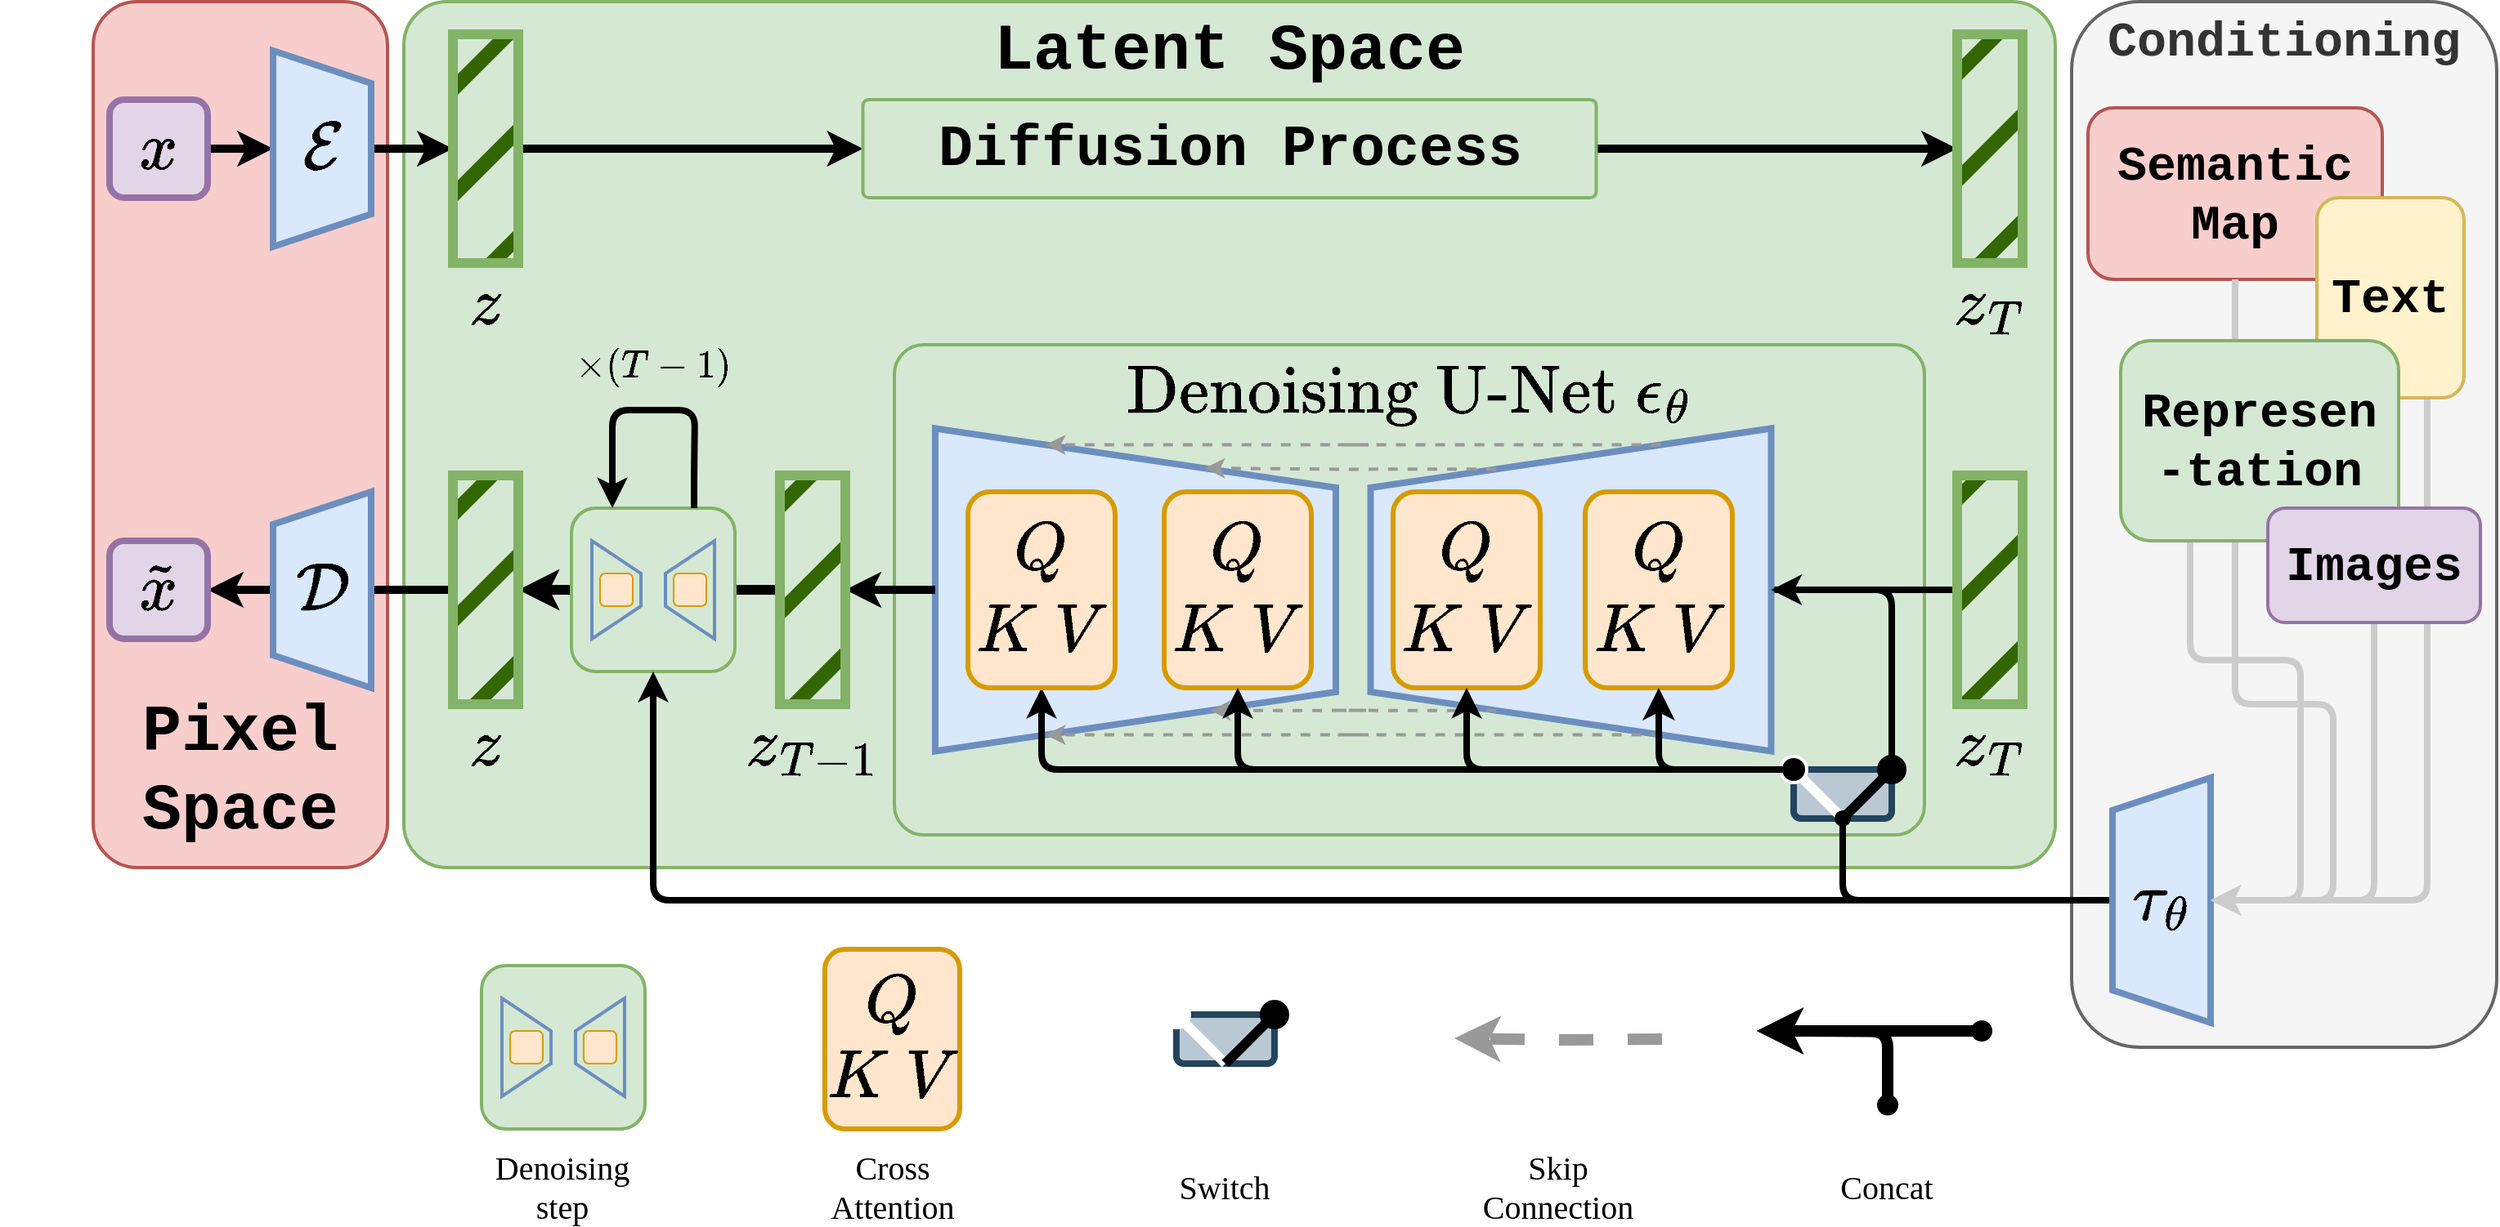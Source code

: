 <mxfile version="21.3.7" type="google">
  <diagram name="ページ1" id="K4i0E4qGwlh5DRwh-DZN">
    <mxGraphModel grid="1" page="1" gridSize="10" guides="1" tooltips="1" connect="1" arrows="1" fold="1" pageScale="1" pageWidth="827" pageHeight="1169" math="1" shadow="0">
      <root>
        <mxCell id="0" />
        <mxCell id="1" parent="0" />
        <mxCell id="9LbJAiKAtxKWOXU1tS_B-127" value="&lt;font face=&quot;Courier New&quot; style=&quot;font-size: 30px;&quot;&gt;&lt;b&gt;Conditioning&lt;/b&gt;&lt;/font&gt;" style="rounded=1;whiteSpace=wrap;html=1;fillColor=#f5f5f5;strokeColor=#666666;strokeWidth=2;arcSize=16;verticalAlign=top;fontColor=#333333;" vertex="1" parent="1">
          <mxGeometry x="1460" y="-80" width="260" height="640" as="geometry" />
        </mxCell>
        <mxCell id="9LbJAiKAtxKWOXU1tS_B-125" value="&lt;font size=&quot;1&quot; face=&quot;Courier New&quot; style=&quot;&quot;&gt;&lt;b style=&quot;font-size: 40px;&quot;&gt;Pixel Space&lt;/b&gt;&lt;/font&gt;" style="rounded=1;whiteSpace=wrap;html=1;fillColor=#f8cecc;strokeColor=#b85450;strokeWidth=2;arcSize=15;verticalAlign=bottom;fontSize=18;spacingTop=0;spacingBottom=8;" vertex="1" parent="1">
          <mxGeometry x="250" y="-80" width="180" height="530" as="geometry" />
        </mxCell>
        <mxCell id="9LbJAiKAtxKWOXU1tS_B-108" value="&lt;font size=&quot;1&quot; face=&quot;Courier New&quot; style=&quot;&quot;&gt;&lt;b style=&quot;font-size: 40px;&quot;&gt;Latent Space&lt;/b&gt;&lt;/font&gt;" style="rounded=1;whiteSpace=wrap;html=1;fillColor=#d5e8d4;strokeColor=#82b366;strokeWidth=2;arcSize=5;verticalAlign=top;" vertex="1" parent="1">
          <mxGeometry x="440" y="-80" width="1010" height="530" as="geometry" />
        </mxCell>
        <mxCell id="9LbJAiKAtxKWOXU1tS_B-61" value="&lt;font size=&quot;1&quot; face=&quot;Courier New&quot;&gt;&lt;b style=&quot;font-size: 35px;&quot;&gt;$$\text{Denoising U-Net}~\epsilon_\theta$$&lt;/b&gt;&lt;/font&gt;" style="rounded=1;whiteSpace=wrap;html=1;fillColor=#d5e8d4;strokeColor=#82b366;strokeWidth=2;arcSize=6;align=center;verticalAlign=top;horizontal=1;spacingTop=-30;" vertex="1" parent="1">
          <mxGeometry x="740" y="130" width="630" height="300" as="geometry" />
        </mxCell>
        <mxCell id="9LbJAiKAtxKWOXU1tS_B-68" value="" style="shape=trapezoid;perimeter=trapezoidPerimeter;whiteSpace=wrap;html=1;fixedSize=1;fillColor=#dae8fc;strokeColor=#6c8ebf;rotation=90;strokeWidth=4;size=36.25;" vertex="1" parent="1">
          <mxGeometry x="788.75" y="157.5" width="197.5" height="245" as="geometry" />
        </mxCell>
        <mxCell id="9LbJAiKAtxKWOXU1tS_B-112" style="edgeStyle=orthogonalEdgeStyle;rounded=1;orthogonalLoop=1;jettySize=auto;html=1;exitX=0.5;exitY=1;exitDx=0;exitDy=0;entryX=1;entryY=0;entryDx=0;entryDy=0;endArrow=none;endFill=0;strokeWidth=4;" edge="1" parent="1" source="9LbJAiKAtxKWOXU1tS_B-69" target="9LbJAiKAtxKWOXU1tS_B-82">
          <mxGeometry relative="1" as="geometry" />
        </mxCell>
        <mxCell id="9LbJAiKAtxKWOXU1tS_B-69" value="" style="shape=trapezoid;perimeter=trapezoidPerimeter;whiteSpace=wrap;html=1;fixedSize=1;fillColor=#dae8fc;strokeColor=#6c8ebf;rotation=-90;strokeWidth=4;size=36.25;" vertex="1" parent="1">
          <mxGeometry x="1055" y="157.5" width="197.5" height="245" as="geometry" />
        </mxCell>
        <mxCell id="9LbJAiKAtxKWOXU1tS_B-51" style="edgeStyle=orthogonalEdgeStyle;rounded=0;orthogonalLoop=1;jettySize=auto;html=1;exitX=1;exitY=0.5;exitDx=0;exitDy=0;strokeWidth=5;" edge="1" parent="1" source="9LbJAiKAtxKWOXU1tS_B-52" target="9LbJAiKAtxKWOXU1tS_B-54">
          <mxGeometry relative="1" as="geometry" />
        </mxCell>
        <mxCell id="9LbJAiKAtxKWOXU1tS_B-52" value="&lt;font style=&quot;font-size: 35px;&quot;&gt;$$x$$&lt;/font&gt;" style="rounded=1;whiteSpace=wrap;html=1;fillColor=#e1d5e7;strokeColor=#9673a6;strokeWidth=4;" vertex="1" parent="1">
          <mxGeometry x="260" y="-20" width="60" height="60" as="geometry" />
        </mxCell>
        <mxCell id="9LbJAiKAtxKWOXU1tS_B-53" style="edgeStyle=orthogonalEdgeStyle;rounded=0;orthogonalLoop=1;jettySize=auto;html=1;exitX=0.5;exitY=0;exitDx=0;exitDy=0;entryX=0;entryY=0.5;entryDx=0;entryDy=0;strokeWidth=5;" edge="1" parent="1" source="9LbJAiKAtxKWOXU1tS_B-54" target="9LbJAiKAtxKWOXU1tS_B-57">
          <mxGeometry relative="1" as="geometry" />
        </mxCell>
        <mxCell id="9LbJAiKAtxKWOXU1tS_B-54" value="" style="shape=trapezoid;perimeter=trapezoidPerimeter;whiteSpace=wrap;html=1;fixedSize=1;fillColor=#dae8fc;strokeColor=#6c8ebf;rotation=90;strokeWidth=4;" vertex="1" parent="1">
          <mxGeometry x="330" y="-20" width="120" height="60" as="geometry" />
        </mxCell>
        <mxCell id="9LbJAiKAtxKWOXU1tS_B-55" value="&lt;font style=&quot;font-size: 35px;&quot;&gt;$$\mathcal{E}$$&lt;/font&gt;" style="text;html=1;strokeColor=none;fillColor=none;align=center;verticalAlign=middle;whiteSpace=wrap;rounded=0;" vertex="1" parent="1">
          <mxGeometry x="360" y="-5" width="60" height="30" as="geometry" />
        </mxCell>
        <mxCell id="9LbJAiKAtxKWOXU1tS_B-56" style="edgeStyle=orthogonalEdgeStyle;rounded=0;orthogonalLoop=1;jettySize=auto;html=1;exitX=1;exitY=0.5;exitDx=0;exitDy=0;strokeWidth=5;" edge="1" parent="1" source="9LbJAiKAtxKWOXU1tS_B-81" target="9LbJAiKAtxKWOXU1tS_B-59">
          <mxGeometry relative="1" as="geometry" />
        </mxCell>
        <mxCell id="9LbJAiKAtxKWOXU1tS_B-58" value="&lt;font style=&quot;font-size: 35px;&quot;&gt;$$z$$&lt;/font&gt;" style="text;html=1;strokeColor=none;fillColor=none;align=center;verticalAlign=middle;whiteSpace=wrap;rounded=0;" vertex="1" parent="1">
          <mxGeometry x="460" y="90" width="60" height="30" as="geometry" />
        </mxCell>
        <mxCell id="9LbJAiKAtxKWOXU1tS_B-59" value="" style="rounded=0;whiteSpace=wrap;html=1;fillColor=#336600;strokeColor=#82b366;strokeWidth=6;fillStyle=hatch;" vertex="1" parent="1">
          <mxGeometry x="1390" y="-60" width="40" height="140" as="geometry" />
        </mxCell>
        <mxCell id="9LbJAiKAtxKWOXU1tS_B-60" style="edgeStyle=orthogonalEdgeStyle;rounded=0;orthogonalLoop=1;jettySize=auto;html=1;exitX=0;exitY=0.5;exitDx=0;exitDy=0;entryX=1;entryY=0.5;entryDx=0;entryDy=0;strokeWidth=6;" edge="1" parent="1" source="9LbJAiKAtxKWOXU1tS_B-76" target="9LbJAiKAtxKWOXU1tS_B-63">
          <mxGeometry relative="1" as="geometry" />
        </mxCell>
        <mxCell id="9LbJAiKAtxKWOXU1tS_B-62" style="edgeStyle=orthogonalEdgeStyle;rounded=0;orthogonalLoop=1;jettySize=auto;html=1;exitX=0;exitY=0.5;exitDx=0;exitDy=0;entryX=1;entryY=0.5;entryDx=0;entryDy=0;strokeWidth=5;" edge="1" parent="1" source="9LbJAiKAtxKWOXU1tS_B-63" target="9LbJAiKAtxKWOXU1tS_B-66">
          <mxGeometry relative="1" as="geometry" />
        </mxCell>
        <mxCell id="9LbJAiKAtxKWOXU1tS_B-63" value="" style="rounded=0;whiteSpace=wrap;html=1;fillColor=#336600;strokeColor=#82b366;strokeWidth=6;fillStyle=hatch;" vertex="1" parent="1">
          <mxGeometry x="470" y="210" width="40" height="140" as="geometry" />
        </mxCell>
        <mxCell id="9LbJAiKAtxKWOXU1tS_B-64" value="" style="shape=trapezoid;perimeter=trapezoidPerimeter;whiteSpace=wrap;html=1;fixedSize=1;fillColor=#dae8fc;strokeColor=#6c8ebf;rotation=-90;strokeWidth=4;" vertex="1" parent="1">
          <mxGeometry x="330" y="250" width="120" height="60" as="geometry" />
        </mxCell>
        <mxCell id="9LbJAiKAtxKWOXU1tS_B-65" value="&lt;font style=&quot;font-size: 35px;&quot;&gt;$$\mathcal{D}$$&lt;/font&gt;" style="text;html=1;strokeColor=none;fillColor=none;align=center;verticalAlign=middle;whiteSpace=wrap;rounded=0;" vertex="1" parent="1">
          <mxGeometry x="360" y="265" width="60" height="30" as="geometry" />
        </mxCell>
        <mxCell id="9LbJAiKAtxKWOXU1tS_B-66" value="&lt;font style=&quot;font-size: 35px;&quot;&gt;$$\tilde{x}$$&lt;/font&gt;" style="rounded=1;whiteSpace=wrap;html=1;fillColor=#e1d5e7;strokeColor=#9673a6;strokeWidth=4;" vertex="1" parent="1">
          <mxGeometry x="260" y="250" width="60" height="60" as="geometry" />
        </mxCell>
        <mxCell id="9LbJAiKAtxKWOXU1tS_B-67" style="edgeStyle=orthogonalEdgeStyle;rounded=0;orthogonalLoop=1;jettySize=auto;html=1;exitX=0.5;exitY=1;exitDx=0;exitDy=0;entryX=1;entryY=0.5;entryDx=0;entryDy=0;strokeWidth=5;" edge="1" parent="1" source="9LbJAiKAtxKWOXU1tS_B-68" target="9LbJAiKAtxKWOXU1tS_B-76">
          <mxGeometry relative="1" as="geometry" />
        </mxCell>
        <mxCell id="9LbJAiKAtxKWOXU1tS_B-101" style="edgeStyle=orthogonalEdgeStyle;rounded=0;orthogonalLoop=1;jettySize=auto;html=1;exitX=1;exitY=0.25;exitDx=0;exitDy=0;entryX=0.123;entryY=0.327;entryDx=0;entryDy=0;entryPerimeter=0;strokeWidth=2;dashed=1;strokeColor=#999999;" edge="1" parent="1" source="9LbJAiKAtxKWOXU1tS_B-69" target="9LbJAiKAtxKWOXU1tS_B-68">
          <mxGeometry relative="1" as="geometry" />
        </mxCell>
        <mxCell id="9LbJAiKAtxKWOXU1tS_B-70" value="" style="rounded=1;whiteSpace=wrap;html=1;fillColor=#d5e8d4;strokeColor=#82b366;strokeWidth=2;" vertex="1" parent="1">
          <mxGeometry x="542.5" y="230" width="100" height="100" as="geometry" />
        </mxCell>
        <mxCell id="9LbJAiKAtxKWOXU1tS_B-71" value="" style="group" connectable="0" vertex="1" parent="1">
          <mxGeometry x="555" y="250" width="75" height="60" as="geometry" />
        </mxCell>
        <mxCell id="9LbJAiKAtxKWOXU1tS_B-72" value="" style="shape=trapezoid;perimeter=trapezoidPerimeter;whiteSpace=wrap;html=1;fixedSize=1;fillColor=none;strokeColor=#6c8ebf;rotation=-90;strokeWidth=2;" vertex="1" parent="9LbJAiKAtxKWOXU1tS_B-71">
          <mxGeometry x="30" y="15" width="60" height="30" as="geometry" />
        </mxCell>
        <mxCell id="9LbJAiKAtxKWOXU1tS_B-73" value="" style="shape=trapezoid;perimeter=trapezoidPerimeter;whiteSpace=wrap;html=1;fixedSize=1;fillColor=none;strokeColor=#6c8ebf;rotation=90;strokeWidth=2;" vertex="1" parent="9LbJAiKAtxKWOXU1tS_B-71">
          <mxGeometry x="-15" y="15" width="60" height="30" as="geometry" />
        </mxCell>
        <mxCell id="9LbJAiKAtxKWOXU1tS_B-74" value="" style="rounded=1;whiteSpace=wrap;html=1;fillColor=#ffe6cc;strokeColor=#d79b00;" vertex="1" parent="9LbJAiKAtxKWOXU1tS_B-71">
          <mxGeometry x="5" y="20" width="20" height="20" as="geometry" />
        </mxCell>
        <mxCell id="9LbJAiKAtxKWOXU1tS_B-75" value="" style="rounded=1;whiteSpace=wrap;html=1;fillColor=#ffe6cc;strokeColor=#d79b00;" vertex="1" parent="9LbJAiKAtxKWOXU1tS_B-71">
          <mxGeometry x="50" y="20" width="20" height="20" as="geometry" />
        </mxCell>
        <mxCell id="9LbJAiKAtxKWOXU1tS_B-76" value="" style="rounded=0;whiteSpace=wrap;html=1;fillColor=#336600;strokeColor=#82b366;strokeWidth=6;fillStyle=hatch;" vertex="1" parent="1">
          <mxGeometry x="670" y="210" width="40" height="140" as="geometry" />
        </mxCell>
        <mxCell id="9LbJAiKAtxKWOXU1tS_B-111" style="edgeStyle=orthogonalEdgeStyle;rounded=0;orthogonalLoop=1;jettySize=auto;html=1;strokeWidth=4;" edge="1" parent="1" source="9LbJAiKAtxKWOXU1tS_B-77" target="9LbJAiKAtxKWOXU1tS_B-69">
          <mxGeometry relative="1" as="geometry" />
        </mxCell>
        <mxCell id="9LbJAiKAtxKWOXU1tS_B-77" value="" style="rounded=0;whiteSpace=wrap;html=1;fillColor=#336600;strokeColor=#82b366;strokeWidth=6;fillStyle=hatch;" vertex="1" parent="1">
          <mxGeometry x="1390" y="210" width="40" height="140" as="geometry" />
        </mxCell>
        <mxCell id="9LbJAiKAtxKWOXU1tS_B-78" style="edgeStyle=orthogonalEdgeStyle;rounded=1;orthogonalLoop=1;jettySize=auto;html=1;exitX=0.75;exitY=0;exitDx=0;exitDy=0;entryX=0.25;entryY=0;entryDx=0;entryDy=0;strokeWidth=4;" edge="1" parent="1" source="9LbJAiKAtxKWOXU1tS_B-70" target="9LbJAiKAtxKWOXU1tS_B-70">
          <mxGeometry relative="1" as="geometry">
            <Array as="points">
              <mxPoint x="618" y="210" />
              <mxPoint x="618" y="210" />
              <mxPoint x="618" y="170" />
              <mxPoint x="568" y="170" />
            </Array>
          </mxGeometry>
        </mxCell>
        <mxCell id="9LbJAiKAtxKWOXU1tS_B-79" value="&lt;font style=&quot;font-size: 35px;&quot;&gt;$$z_T$$&lt;/font&gt;" style="text;html=1;strokeColor=none;fillColor=none;align=center;verticalAlign=middle;whiteSpace=wrap;rounded=0;" vertex="1" parent="1">
          <mxGeometry x="1380" y="90" width="60" height="30" as="geometry" />
        </mxCell>
        <mxCell id="9LbJAiKAtxKWOXU1tS_B-80" value="" style="edgeStyle=orthogonalEdgeStyle;rounded=0;orthogonalLoop=1;jettySize=auto;html=1;exitX=1;exitY=0.5;exitDx=0;exitDy=0;strokeWidth=5;" edge="1" parent="1" source="9LbJAiKAtxKWOXU1tS_B-57" target="9LbJAiKAtxKWOXU1tS_B-81">
          <mxGeometry relative="1" as="geometry">
            <mxPoint x="510" y="10" as="sourcePoint" />
            <mxPoint x="1400" y="10" as="targetPoint" />
          </mxGeometry>
        </mxCell>
        <mxCell id="9LbJAiKAtxKWOXU1tS_B-81" value="&lt;font size=&quot;1&quot; face=&quot;Courier New&quot;&gt;&lt;b style=&quot;font-size: 35px;&quot;&gt;Diffusion Process&lt;/b&gt;&lt;/font&gt;" style="rounded=1;whiteSpace=wrap;html=1;fillColor=#d5e8d4;strokeColor=#82b366;strokeWidth=2;arcSize=6;" vertex="1" parent="1">
          <mxGeometry x="720.75" y="-20" width="448.5" height="60" as="geometry" />
        </mxCell>
        <mxCell id="9LbJAiKAtxKWOXU1tS_B-82" value="" style="rounded=1;whiteSpace=wrap;html=1;fillColor=#bac8d3;strokeColor=#23445d;strokeWidth=4;" vertex="1" parent="1">
          <mxGeometry x="1290" y="390" width="60" height="30" as="geometry" />
        </mxCell>
        <mxCell id="9LbJAiKAtxKWOXU1tS_B-83" style="rounded=0;orthogonalLoop=1;jettySize=auto;html=1;exitX=0.5;exitY=1;exitDx=0;exitDy=0;entryX=0;entryY=0;entryDx=0;entryDy=0;endArrow=oval;endFill=1;strokeColor=#FFFFFF;strokeWidth=6;endSize=12;" edge="1" parent="1" source="9LbJAiKAtxKWOXU1tS_B-82" target="9LbJAiKAtxKWOXU1tS_B-82">
          <mxGeometry relative="1" as="geometry" />
        </mxCell>
        <mxCell id="9LbJAiKAtxKWOXU1tS_B-84" style="rounded=0;orthogonalLoop=1;jettySize=auto;html=1;exitX=0.5;exitY=1;exitDx=0;exitDy=0;entryX=1;entryY=0;entryDx=0;entryDy=0;endArrow=oval;endFill=1;endSize=12;strokeWidth=6;" edge="1" parent="1" source="9LbJAiKAtxKWOXU1tS_B-82" target="9LbJAiKAtxKWOXU1tS_B-82">
          <mxGeometry relative="1" as="geometry" />
        </mxCell>
        <mxCell id="9LbJAiKAtxKWOXU1tS_B-85" value="" style="rounded=1;whiteSpace=wrap;html=1;fillColor=#ffe6cc;strokeColor=#d79b00;strokeWidth=3;" vertex="1" parent="1">
          <mxGeometry x="1162.5" y="220" width="90" height="120" as="geometry" />
        </mxCell>
        <mxCell id="9LbJAiKAtxKWOXU1tS_B-88" value="" style="rounded=1;whiteSpace=wrap;html=1;fillColor=#ffe6cc;strokeColor=#d79b00;strokeWidth=3;" vertex="1" parent="1">
          <mxGeometry x="1045" y="220" width="90" height="120" as="geometry" />
        </mxCell>
        <mxCell id="9LbJAiKAtxKWOXU1tS_B-89" value="&lt;font style=&quot;font-size: 35px;&quot;&gt;$$Q$$&lt;/font&gt;" style="text;html=1;strokeColor=none;fillColor=none;align=center;verticalAlign=middle;whiteSpace=wrap;rounded=0;" vertex="1" parent="1">
          <mxGeometry x="1177.5" y="240" width="60" height="30" as="geometry" />
        </mxCell>
        <mxCell id="9LbJAiKAtxKWOXU1tS_B-90" value="&lt;font style=&quot;font-size: 35px;&quot;&gt;$$K~V$$&lt;/font&gt;" style="text;html=1;strokeColor=none;fillColor=none;align=center;verticalAlign=middle;whiteSpace=wrap;rounded=0;" vertex="1" parent="1">
          <mxGeometry x="1177.5" y="290" width="60" height="30" as="geometry" />
        </mxCell>
        <mxCell id="9LbJAiKAtxKWOXU1tS_B-92" value="" style="rounded=1;whiteSpace=wrap;html=1;fillColor=#ffe6cc;strokeColor=#d79b00;strokeWidth=3;" vertex="1" parent="1">
          <mxGeometry x="905" y="220" width="90" height="120" as="geometry" />
        </mxCell>
        <mxCell id="9LbJAiKAtxKWOXU1tS_B-93" value="&lt;font style=&quot;font-size: 35px;&quot;&gt;$$Q$$&lt;/font&gt;" style="text;html=1;strokeColor=none;fillColor=none;align=center;verticalAlign=middle;whiteSpace=wrap;rounded=0;" vertex="1" parent="1">
          <mxGeometry x="1060" y="240" width="60" height="30" as="geometry" />
        </mxCell>
        <mxCell id="9LbJAiKAtxKWOXU1tS_B-94" value="&lt;font style=&quot;font-size: 35px;&quot;&gt;$$K~V$$&lt;/font&gt;" style="text;html=1;strokeColor=none;fillColor=none;align=center;verticalAlign=middle;whiteSpace=wrap;rounded=0;" vertex="1" parent="1">
          <mxGeometry x="1060" y="290" width="60" height="30" as="geometry" />
        </mxCell>
        <mxCell id="9LbJAiKAtxKWOXU1tS_B-95" style="edgeStyle=orthogonalEdgeStyle;rounded=1;orthogonalLoop=1;jettySize=auto;html=1;exitX=0.5;exitY=1;exitDx=0;exitDy=0;entryX=0;entryY=0;entryDx=0;entryDy=0;endArrow=oval;endFill=1;startArrow=classic;startFill=1;strokeWidth=4;" edge="1" parent="1" source="9LbJAiKAtxKWOXU1tS_B-96" target="9LbJAiKAtxKWOXU1tS_B-82">
          <mxGeometry relative="1" as="geometry">
            <Array as="points">
              <mxPoint x="830" y="390" />
            </Array>
          </mxGeometry>
        </mxCell>
        <mxCell id="9LbJAiKAtxKWOXU1tS_B-96" value="" style="rounded=1;whiteSpace=wrap;html=1;fillColor=#ffe6cc;strokeColor=#d79b00;strokeWidth=3;" vertex="1" parent="1">
          <mxGeometry x="785" y="220" width="90" height="120" as="geometry" />
        </mxCell>
        <mxCell id="9LbJAiKAtxKWOXU1tS_B-97" value="&lt;font style=&quot;font-size: 35px;&quot;&gt;$$Q$$&lt;/font&gt;" style="text;html=1;strokeColor=none;fillColor=none;align=center;verticalAlign=middle;whiteSpace=wrap;rounded=0;" vertex="1" parent="1">
          <mxGeometry x="920" y="240" width="60" height="30" as="geometry" />
        </mxCell>
        <mxCell id="9LbJAiKAtxKWOXU1tS_B-98" value="&lt;font style=&quot;font-size: 35px;&quot;&gt;$$K~V$$&lt;/font&gt;" style="text;html=1;strokeColor=none;fillColor=none;align=center;verticalAlign=middle;whiteSpace=wrap;rounded=0;" vertex="1" parent="1">
          <mxGeometry x="920" y="290" width="60" height="30" as="geometry" />
        </mxCell>
        <mxCell id="9LbJAiKAtxKWOXU1tS_B-99" value="&lt;font style=&quot;font-size: 35px;&quot;&gt;$$Q$$&lt;/font&gt;" style="text;html=1;strokeColor=none;fillColor=none;align=center;verticalAlign=middle;whiteSpace=wrap;rounded=0;" vertex="1" parent="1">
          <mxGeometry x="800" y="240" width="60" height="30" as="geometry" />
        </mxCell>
        <mxCell id="9LbJAiKAtxKWOXU1tS_B-100" value="&lt;font style=&quot;font-size: 35px;&quot;&gt;$$K~V$$&lt;/font&gt;" style="text;html=1;strokeColor=none;fillColor=none;align=center;verticalAlign=middle;whiteSpace=wrap;rounded=0;" vertex="1" parent="1">
          <mxGeometry x="800" y="290" width="60" height="30" as="geometry" />
        </mxCell>
        <mxCell id="9LbJAiKAtxKWOXU1tS_B-57" value="" style="rounded=0;whiteSpace=wrap;html=1;fillColor=#336600;strokeColor=#82b366;strokeWidth=6;fillStyle=hatch;" vertex="1" parent="1">
          <mxGeometry x="470" y="-60" width="40" height="140" as="geometry" />
        </mxCell>
        <mxCell id="9LbJAiKAtxKWOXU1tS_B-103" style="edgeStyle=orthogonalEdgeStyle;rounded=0;orthogonalLoop=1;jettySize=auto;html=1;exitX=1;exitY=0.75;exitDx=0;exitDy=0;entryX=0;entryY=0.75;entryDx=0;entryDy=0;strokeWidth=2;dashed=1;strokeColor=#999999;" edge="1" parent="1" source="9LbJAiKAtxKWOXU1tS_B-69" target="9LbJAiKAtxKWOXU1tS_B-68">
          <mxGeometry relative="1" as="geometry">
            <mxPoint x="1118" y="216" as="sourcePoint" />
            <mxPoint x="940" y="216" as="targetPoint" />
          </mxGeometry>
        </mxCell>
        <mxCell id="9LbJAiKAtxKWOXU1tS_B-104" style="edgeStyle=orthogonalEdgeStyle;rounded=0;orthogonalLoop=1;jettySize=auto;html=1;strokeWidth=2;dashed=1;strokeColor=#999999;exitX=0;exitY=0.25;exitDx=0;exitDy=0;entryX=1;entryY=0.25;entryDx=0;entryDy=0;" edge="1" parent="1" source="9LbJAiKAtxKWOXU1tS_B-69" target="9LbJAiKAtxKWOXU1tS_B-68">
          <mxGeometry relative="1" as="geometry">
            <mxPoint x="1118" y="447" as="sourcePoint" />
            <mxPoint x="970" y="460" as="targetPoint" />
          </mxGeometry>
        </mxCell>
        <mxCell id="9LbJAiKAtxKWOXU1tS_B-105" style="edgeStyle=orthogonalEdgeStyle;rounded=0;orthogonalLoop=1;jettySize=auto;html=1;exitX=0;exitY=0.75;exitDx=0;exitDy=0;entryX=1;entryY=0.75;entryDx=0;entryDy=0;strokeColor=#999999;strokeWidth=2;dashed=1;" edge="1" parent="1" source="9LbJAiKAtxKWOXU1tS_B-69" target="9LbJAiKAtxKWOXU1tS_B-68">
          <mxGeometry relative="1" as="geometry" />
        </mxCell>
        <mxCell id="9LbJAiKAtxKWOXU1tS_B-86" style="edgeStyle=orthogonalEdgeStyle;rounded=1;orthogonalLoop=1;jettySize=auto;html=1;exitX=0.5;exitY=1;exitDx=0;exitDy=0;endArrow=oval;endFill=1;startArrow=classic;startFill=1;strokeWidth=4;sourcePerimeterSpacing=5;startSize=7;endSize=10;" edge="1" parent="1" source="9LbJAiKAtxKWOXU1tS_B-85">
          <mxGeometry relative="1" as="geometry">
            <mxPoint x="1290" y="390" as="targetPoint" />
            <Array as="points">
              <mxPoint x="1207" y="390" />
            </Array>
          </mxGeometry>
        </mxCell>
        <mxCell id="9LbJAiKAtxKWOXU1tS_B-87" style="edgeStyle=orthogonalEdgeStyle;rounded=1;orthogonalLoop=1;jettySize=auto;html=1;exitX=0.5;exitY=1;exitDx=0;exitDy=0;entryX=0;entryY=0;entryDx=0;entryDy=0;endArrow=oval;endFill=1;strokeWidth=4;startArrow=classic;startFill=1;" edge="1" parent="1" source="9LbJAiKAtxKWOXU1tS_B-88" target="9LbJAiKAtxKWOXU1tS_B-82">
          <mxGeometry relative="1" as="geometry">
            <Array as="points">
              <mxPoint x="1090" y="390" />
            </Array>
          </mxGeometry>
        </mxCell>
        <mxCell id="9LbJAiKAtxKWOXU1tS_B-91" style="edgeStyle=orthogonalEdgeStyle;rounded=1;orthogonalLoop=1;jettySize=auto;html=1;exitX=0.5;exitY=1;exitDx=0;exitDy=0;entryX=0;entryY=0;entryDx=0;entryDy=0;endArrow=oval;endFill=1;startArrow=classic;startFill=1;strokeWidth=4;" edge="1" parent="1" source="9LbJAiKAtxKWOXU1tS_B-92" target="9LbJAiKAtxKWOXU1tS_B-82">
          <mxGeometry relative="1" as="geometry">
            <Array as="points">
              <mxPoint x="950" y="390" />
            </Array>
          </mxGeometry>
        </mxCell>
        <mxCell id="9LbJAiKAtxKWOXU1tS_B-109" style="edgeStyle=orthogonalEdgeStyle;rounded=1;orthogonalLoop=1;jettySize=auto;html=1;entryX=0.5;entryY=1;entryDx=0;entryDy=0;strokeWidth=4;" edge="1" parent="1" source="9LbJAiKAtxKWOXU1tS_B-106" target="9LbJAiKAtxKWOXU1tS_B-70">
          <mxGeometry relative="1" as="geometry" />
        </mxCell>
        <mxCell id="9LbJAiKAtxKWOXU1tS_B-113" style="edgeStyle=orthogonalEdgeStyle;orthogonalLoop=1;jettySize=auto;html=1;exitX=0.5;exitY=0;exitDx=0;exitDy=0;entryX=0.5;entryY=1;entryDx=0;entryDy=0;rounded=1;strokeWidth=4;endArrow=oval;endFill=1;" edge="1" parent="1" source="9LbJAiKAtxKWOXU1tS_B-106" target="9LbJAiKAtxKWOXU1tS_B-82">
          <mxGeometry relative="1" as="geometry" />
        </mxCell>
        <mxCell id="9LbJAiKAtxKWOXU1tS_B-106" value="" style="shape=trapezoid;perimeter=trapezoidPerimeter;whiteSpace=wrap;html=1;fixedSize=1;fillColor=#dae8fc;strokeColor=#6c8ebf;rotation=-90;strokeWidth=4;" vertex="1" parent="1">
          <mxGeometry x="1440" y="440" width="150" height="60" as="geometry" />
        </mxCell>
        <mxCell id="9LbJAiKAtxKWOXU1tS_B-110" value="&lt;font style=&quot;font-size: 35px;&quot;&gt;$$\tau_{\theta}$$&lt;/font&gt;" style="text;html=1;strokeColor=none;fillColor=none;align=center;verticalAlign=middle;whiteSpace=wrap;rounded=0;" vertex="1" parent="1">
          <mxGeometry x="1485" y="455" width="60" height="30" as="geometry" />
        </mxCell>
        <mxCell id="9LbJAiKAtxKWOXU1tS_B-114" value="&lt;font style=&quot;font-size: 35px;&quot;&gt;$$z_T$$&lt;/font&gt;" style="text;html=1;strokeColor=none;fillColor=none;align=center;verticalAlign=middle;whiteSpace=wrap;rounded=0;" vertex="1" parent="1">
          <mxGeometry x="1380" y="360" width="60" height="30" as="geometry" />
        </mxCell>
        <mxCell id="9LbJAiKAtxKWOXU1tS_B-115" value="&lt;font style=&quot;font-size: 35px;&quot;&gt;$$z_{T-1}$$&lt;/font&gt;" style="text;html=1;strokeColor=none;fillColor=none;align=center;verticalAlign=middle;whiteSpace=wrap;rounded=0;" vertex="1" parent="1">
          <mxGeometry x="660" y="360" width="60" height="30" as="geometry" />
        </mxCell>
        <mxCell id="9LbJAiKAtxKWOXU1tS_B-116" value="&lt;font style=&quot;font-size: 35px;&quot;&gt;$$z$$&lt;/font&gt;" style="text;html=1;strokeColor=none;fillColor=none;align=center;verticalAlign=middle;whiteSpace=wrap;rounded=0;" vertex="1" parent="1">
          <mxGeometry x="460" y="360" width="60" height="30" as="geometry" />
        </mxCell>
        <mxCell id="9LbJAiKAtxKWOXU1tS_B-117" value="" style="rounded=1;whiteSpace=wrap;html=1;fillColor=#d5e8d4;strokeColor=#82b366;strokeWidth=2;" vertex="1" parent="1">
          <mxGeometry x="487.48" y="510" width="100" height="100" as="geometry" />
        </mxCell>
        <mxCell id="9LbJAiKAtxKWOXU1tS_B-118" value="" style="group" connectable="0" vertex="1" parent="1">
          <mxGeometry x="499.98" y="530" width="75" height="60" as="geometry" />
        </mxCell>
        <mxCell id="9LbJAiKAtxKWOXU1tS_B-119" value="" style="shape=trapezoid;perimeter=trapezoidPerimeter;whiteSpace=wrap;html=1;fixedSize=1;fillColor=none;strokeColor=#6c8ebf;rotation=-90;strokeWidth=2;" vertex="1" parent="9LbJAiKAtxKWOXU1tS_B-118">
          <mxGeometry x="30" y="15" width="60" height="30" as="geometry" />
        </mxCell>
        <mxCell id="9LbJAiKAtxKWOXU1tS_B-120" value="" style="shape=trapezoid;perimeter=trapezoidPerimeter;whiteSpace=wrap;html=1;fixedSize=1;fillColor=none;strokeColor=#6c8ebf;rotation=90;strokeWidth=2;" vertex="1" parent="9LbJAiKAtxKWOXU1tS_B-118">
          <mxGeometry x="-15" y="15" width="60" height="30" as="geometry" />
        </mxCell>
        <mxCell id="9LbJAiKAtxKWOXU1tS_B-121" value="" style="rounded=1;whiteSpace=wrap;html=1;fillColor=#ffe6cc;strokeColor=#d79b00;" vertex="1" parent="9LbJAiKAtxKWOXU1tS_B-118">
          <mxGeometry x="5" y="20" width="20" height="20" as="geometry" />
        </mxCell>
        <mxCell id="9LbJAiKAtxKWOXU1tS_B-122" value="" style="rounded=1;whiteSpace=wrap;html=1;fillColor=#ffe6cc;strokeColor=#d79b00;" vertex="1" parent="9LbJAiKAtxKWOXU1tS_B-118">
          <mxGeometry x="50" y="20" width="20" height="20" as="geometry" />
        </mxCell>
        <mxCell id="9LbJAiKAtxKWOXU1tS_B-124" value="&lt;font style=&quot;font-size: 20px;&quot;&gt;$$\times (T-1)$$&lt;/font&gt;" style="text;html=1;strokeColor=none;fillColor=none;align=center;verticalAlign=middle;whiteSpace=wrap;rounded=0;" vertex="1" parent="1">
          <mxGeometry x="562.5" y="127.5" width="60" height="30" as="geometry" />
        </mxCell>
        <mxCell id="9LbJAiKAtxKWOXU1tS_B-128" value="&lt;font size=&quot;1&quot; face=&quot;Courier New&quot; style=&quot;&quot;&gt;&lt;b style=&quot;font-size: 30px;&quot;&gt;Semantic&lt;br&gt;Map&lt;br&gt;&lt;/b&gt;&lt;/font&gt;" style="rounded=1;whiteSpace=wrap;html=1;fillColor=#f8cecc;strokeColor=#b85450;strokeWidth=2;arcSize=15;verticalAlign=middle;fontSize=18;" vertex="1" parent="1">
          <mxGeometry x="1470" y="-15" width="180" height="105" as="geometry" />
        </mxCell>
        <mxCell id="9LbJAiKAtxKWOXU1tS_B-132" style="edgeStyle=orthogonalEdgeStyle;rounded=1;orthogonalLoop=1;jettySize=auto;html=1;exitX=0.5;exitY=1;exitDx=0;exitDy=0;entryX=0.5;entryY=1;entryDx=0;entryDy=0;strokeWidth=4;strokeColor=#CCCCCC;" edge="1" parent="1" source="9LbJAiKAtxKWOXU1tS_B-131" target="9LbJAiKAtxKWOXU1tS_B-106">
          <mxGeometry relative="1" as="geometry">
            <mxPoint x="1800" y="450" as="targetPoint" />
          </mxGeometry>
        </mxCell>
        <mxCell id="9LbJAiKAtxKWOXU1tS_B-133" style="edgeStyle=orthogonalEdgeStyle;rounded=1;orthogonalLoop=1;jettySize=auto;html=1;exitX=0.25;exitY=1;exitDx=0;exitDy=0;entryX=0.5;entryY=1;entryDx=0;entryDy=0;strokeWidth=4;strokeColor=#CCCCCC;" edge="1" parent="1" source="9LbJAiKAtxKWOXU1tS_B-130" target="9LbJAiKAtxKWOXU1tS_B-106">
          <mxGeometry relative="1" as="geometry">
            <mxPoint x="1555" y="480" as="targetPoint" />
            <mxPoint x="1640" y="310" as="sourcePoint" />
            <Array as="points">
              <mxPoint x="1532" y="323" />
              <mxPoint x="1600" y="323" />
              <mxPoint x="1600" y="470" />
            </Array>
          </mxGeometry>
        </mxCell>
        <mxCell id="9LbJAiKAtxKWOXU1tS_B-135" style="edgeStyle=orthogonalEdgeStyle;rounded=1;orthogonalLoop=1;jettySize=auto;html=1;exitX=0.75;exitY=1;exitDx=0;exitDy=0;entryX=0.5;entryY=1;entryDx=0;entryDy=0;strokeWidth=4;strokeColor=#CCCCCC;" edge="1" parent="1" source="9LbJAiKAtxKWOXU1tS_B-129" target="9LbJAiKAtxKWOXU1tS_B-106">
          <mxGeometry relative="1" as="geometry">
            <mxPoint x="1555" y="480" as="targetPoint" />
            <mxPoint x="1543" y="260" as="sourcePoint" />
            <Array as="points">
              <mxPoint x="1678" y="470" />
            </Array>
          </mxGeometry>
        </mxCell>
        <mxCell id="9LbJAiKAtxKWOXU1tS_B-136" style="edgeStyle=orthogonalEdgeStyle;rounded=1;orthogonalLoop=1;jettySize=auto;html=1;exitX=0.5;exitY=1;exitDx=0;exitDy=0;entryX=0.5;entryY=1;entryDx=0;entryDy=0;strokeWidth=4;strokeColor=#CCCCCC;" edge="1" parent="1" source="9LbJAiKAtxKWOXU1tS_B-128" target="9LbJAiKAtxKWOXU1tS_B-106">
          <mxGeometry relative="1" as="geometry">
            <mxPoint x="1555" y="480" as="targetPoint" />
            <mxPoint x="1688" y="173" as="sourcePoint" />
            <Array as="points">
              <mxPoint x="1560" y="350" />
              <mxPoint x="1620" y="350" />
              <mxPoint x="1620" y="470" />
            </Array>
          </mxGeometry>
        </mxCell>
        <mxCell id="9LbJAiKAtxKWOXU1tS_B-129" value="&lt;font size=&quot;1&quot; face=&quot;Courier New&quot; style=&quot;&quot;&gt;&lt;b style=&quot;font-size: 30px;&quot;&gt;Text&lt;br&gt;&lt;/b&gt;&lt;/font&gt;" style="rounded=1;whiteSpace=wrap;html=1;fillColor=#fff2cc;strokeColor=#d6b656;strokeWidth=2;arcSize=15;verticalAlign=middle;fontSize=18;" vertex="1" parent="1">
          <mxGeometry x="1610" y="40" width="90" height="122.5" as="geometry" />
        </mxCell>
        <mxCell id="9LbJAiKAtxKWOXU1tS_B-130" value="&lt;div style=&quot;&quot;&gt;&lt;b style=&quot;font-family: &amp;quot;Courier New&amp;quot;; background-color: initial; font-size: 30px;&quot;&gt;Represen&lt;/b&gt;&lt;/div&gt;&lt;font size=&quot;1&quot; face=&quot;Courier New&quot; style=&quot;&quot;&gt;&lt;div style=&quot;&quot;&gt;&lt;b style=&quot;background-color: initial; font-size: 30px;&quot;&gt;-tation&lt;/b&gt;&lt;/div&gt;&lt;/font&gt;" style="rounded=1;whiteSpace=wrap;html=1;fillColor=#d5e8d4;strokeColor=#82b366;strokeWidth=2;arcSize=15;verticalAlign=middle;fontSize=18;align=center;" vertex="1" parent="1">
          <mxGeometry x="1490" y="127.5" width="170" height="122.5" as="geometry" />
        </mxCell>
        <mxCell id="9LbJAiKAtxKWOXU1tS_B-131" value="&lt;div style=&quot;&quot;&gt;&lt;font face=&quot;Courier New&quot;&gt;&lt;span style=&quot;font-size: 30px;&quot;&gt;&lt;b&gt;Images&lt;/b&gt;&lt;/span&gt;&lt;/font&gt;&lt;/div&gt;" style="rounded=1;whiteSpace=wrap;html=1;fillColor=#e1d5e7;strokeColor=#9673a6;strokeWidth=2;arcSize=15;verticalAlign=middle;fontSize=18;align=center;" vertex="1" parent="1">
          <mxGeometry x="1580" y="230" width="130" height="70" as="geometry" />
        </mxCell>
        <mxCell id="9LbJAiKAtxKWOXU1tS_B-137" value="&lt;font face=&quot;Times New Roman&quot; style=&quot;font-size: 20px;&quot;&gt;Denoising step&lt;/font&gt;" style="text;html=1;strokeColor=none;fillColor=none;align=center;verticalAlign=middle;whiteSpace=wrap;rounded=0;" vertex="1" parent="1">
          <mxGeometry x="507.48" y="630" width="60" height="30" as="geometry" />
        </mxCell>
        <mxCell id="9LbJAiKAtxKWOXU1tS_B-141" value="" style="group" connectable="0" vertex="1" parent="1">
          <mxGeometry x="697.48" y="500" width="82.5" height="110" as="geometry" />
        </mxCell>
        <mxCell id="9LbJAiKAtxKWOXU1tS_B-138" value="" style="rounded=1;whiteSpace=wrap;html=1;fillColor=#ffe6cc;strokeColor=#d79b00;strokeWidth=3;" vertex="1" parent="9LbJAiKAtxKWOXU1tS_B-141">
          <mxGeometry width="82.5" height="110" as="geometry" />
        </mxCell>
        <mxCell id="9LbJAiKAtxKWOXU1tS_B-139" value="&lt;font style=&quot;font-size: 35px;&quot;&gt;$$Q$$&lt;/font&gt;" style="text;html=1;strokeColor=none;fillColor=none;align=center;verticalAlign=middle;whiteSpace=wrap;rounded=0;" vertex="1" parent="9LbJAiKAtxKWOXU1tS_B-141">
          <mxGeometry x="13.75" y="18.333" width="55" height="27.5" as="geometry" />
        </mxCell>
        <mxCell id="9LbJAiKAtxKWOXU1tS_B-140" value="&lt;font style=&quot;font-size: 35px;&quot;&gt;$$K~V$$&lt;/font&gt;" style="text;html=1;strokeColor=none;fillColor=none;align=center;verticalAlign=middle;whiteSpace=wrap;rounded=0;" vertex="1" parent="9LbJAiKAtxKWOXU1tS_B-141">
          <mxGeometry x="13.75" y="64.167" width="55" height="27.5" as="geometry" />
        </mxCell>
        <mxCell id="9LbJAiKAtxKWOXU1tS_B-142" value="&lt;font face=&quot;Times New Roman&quot; style=&quot;font-size: 20px;&quot;&gt;Cross&lt;br&gt;Attention&lt;br&gt;&lt;/font&gt;" style="text;html=1;strokeColor=none;fillColor=none;align=center;verticalAlign=middle;whiteSpace=wrap;rounded=0;" vertex="1" parent="1">
          <mxGeometry x="708.73" y="630" width="60" height="30" as="geometry" />
        </mxCell>
        <mxCell id="9LbJAiKAtxKWOXU1tS_B-143" value="" style="rounded=1;whiteSpace=wrap;html=1;fillColor=#bac8d3;strokeColor=#23445d;strokeWidth=4;" vertex="1" parent="1">
          <mxGeometry x="912.48" y="540" width="60" height="30" as="geometry" />
        </mxCell>
        <mxCell id="9LbJAiKAtxKWOXU1tS_B-144" style="rounded=0;orthogonalLoop=1;jettySize=auto;html=1;exitX=0.5;exitY=1;exitDx=0;exitDy=0;entryX=0;entryY=0;entryDx=0;entryDy=0;endArrow=oval;endFill=1;strokeColor=#FFFFFF;strokeWidth=6;endSize=12;" edge="1" parent="1" source="9LbJAiKAtxKWOXU1tS_B-143" target="9LbJAiKAtxKWOXU1tS_B-143">
          <mxGeometry relative="1" as="geometry" />
        </mxCell>
        <mxCell id="9LbJAiKAtxKWOXU1tS_B-145" style="rounded=0;orthogonalLoop=1;jettySize=auto;html=1;exitX=0.5;exitY=1;exitDx=0;exitDy=0;entryX=1;entryY=0;entryDx=0;entryDy=0;endArrow=oval;endFill=1;endSize=12;strokeWidth=6;" edge="1" parent="1" source="9LbJAiKAtxKWOXU1tS_B-143" target="9LbJAiKAtxKWOXU1tS_B-143">
          <mxGeometry relative="1" as="geometry" />
        </mxCell>
        <mxCell id="9LbJAiKAtxKWOXU1tS_B-146" value="&lt;font face=&quot;Times New Roman&quot; style=&quot;font-size: 20px;&quot;&gt;Switch&lt;br&gt;&lt;/font&gt;" style="text;html=1;strokeColor=none;fillColor=none;align=center;verticalAlign=middle;whiteSpace=wrap;rounded=0;" vertex="1" parent="1">
          <mxGeometry x="912.48" y="630" width="60" height="30" as="geometry" />
        </mxCell>
        <mxCell id="NN8NI2Ra3m3HrUN7Ak7g-1" style="edgeStyle=orthogonalEdgeStyle;rounded=0;orthogonalLoop=1;jettySize=auto;html=1;entryX=0;entryY=0.75;entryDx=0;entryDy=0;strokeWidth=7;dashed=1;strokeColor=#999999;" edge="1" parent="1">
          <mxGeometry relative="1" as="geometry">
            <mxPoint x="1209.48" y="555" as="sourcePoint" />
            <mxPoint x="1082.48" y="554.5" as="targetPoint" />
          </mxGeometry>
        </mxCell>
        <mxCell id="wYFXg9OO3FTA1vJRr093-1" value="&lt;font face=&quot;Times New Roman&quot; style=&quot;font-size: 20px;&quot;&gt;Skip&lt;br&gt;Connection&lt;br&gt;&lt;/font&gt;" style="text;html=1;strokeColor=none;fillColor=none;align=center;verticalAlign=middle;whiteSpace=wrap;rounded=0;" vertex="1" parent="1">
          <mxGeometry x="1115.98" y="630" width="60" height="30" as="geometry" />
        </mxCell>
        <mxCell id="wYFXg9OO3FTA1vJRr093-2" style="edgeStyle=orthogonalEdgeStyle;rounded=1;orthogonalLoop=1;jettySize=auto;html=1;endArrow=oval;endFill=1;strokeWidth=7;startArrow=classic;startFill=1;" edge="1" parent="1">
          <mxGeometry relative="1" as="geometry">
            <Array as="points">
              <mxPoint x="1287.51" y="550.02" />
              <mxPoint x="1487.51" y="550.02" />
            </Array>
            <mxPoint x="1267.51" y="550.02" as="sourcePoint" />
            <mxPoint x="1405.01" y="550.02" as="targetPoint" />
          </mxGeometry>
        </mxCell>
        <mxCell id="wYFXg9OO3FTA1vJRr093-3" style="edgeStyle=orthogonalEdgeStyle;rounded=1;orthogonalLoop=1;jettySize=auto;html=1;endArrow=oval;endFill=1;strokeWidth=7;startArrow=classic;startFill=1;" edge="1" parent="1">
          <mxGeometry relative="1" as="geometry">
            <Array as="points">
              <mxPoint x="1287.51" y="550.31" />
              <mxPoint x="1357.51" y="550.31" />
            </Array>
            <mxPoint x="1267.48" y="550.02" as="sourcePoint" />
            <mxPoint x="1347.51" y="595.31" as="targetPoint" />
          </mxGeometry>
        </mxCell>
        <mxCell id="wYFXg9OO3FTA1vJRr093-4" value="&lt;font face=&quot;Times New Roman&quot; style=&quot;font-size: 20px;&quot;&gt;Concat&lt;br&gt;&lt;/font&gt;" style="text;html=1;strokeColor=none;fillColor=none;align=center;verticalAlign=middle;whiteSpace=wrap;rounded=0;" vertex="1" parent="1">
          <mxGeometry x="1317.48" y="630" width="60" height="30" as="geometry" />
        </mxCell>
      </root>
    </mxGraphModel>
  </diagram>
</mxfile>
